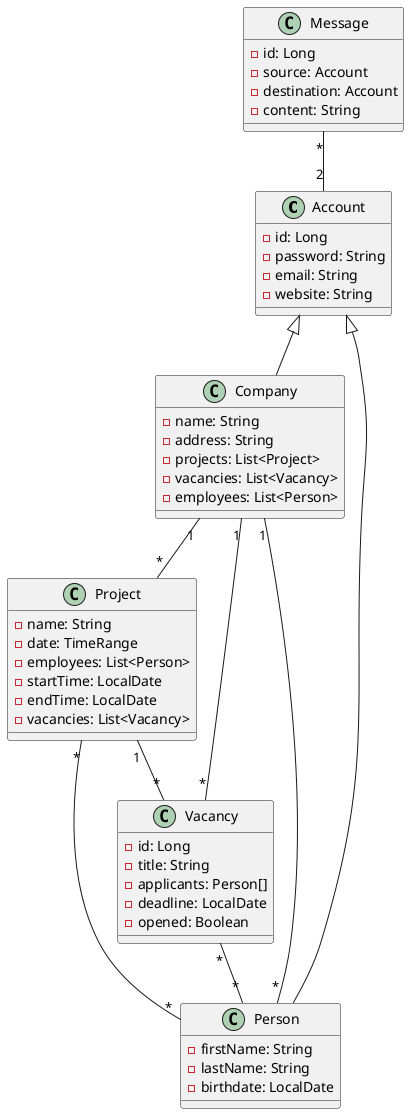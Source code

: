 @startuml

class Account {
- id: Long
- password: String
- email: String
- website: String
}

class Company {
- name: String
- address: String
- projects: List<Project>
- vacancies: List<Vacancy>
- employees: List<Person>
}

class Project {
- name: String
- date: TimeRange
- employees: List<Person>
- startTime: LocalDate
- endTime: LocalDate
- vacancies: List<Vacancy>
}

class Person {
- firstName: String
- lastName: String
- birthdate: LocalDate
}

class Vacancy {
- id: Long
- title: String
- applicants: Person[]
- deadline: LocalDate
- opened: Boolean
}

class Message {
- id: Long
- source: Account
- destination: Account
- content: String
}

Account <|-- Company
Account <|-- Person
Company "1" -- "*" Project
Company "1" -- "*" Vacancy
Vacancy "*" -- "*"Person
Message "*" -- "2" Account
Project "*" -- "*" Person
Project "1" -- "*" Vacancy
Person "*" -- "1" Company
@enduml
